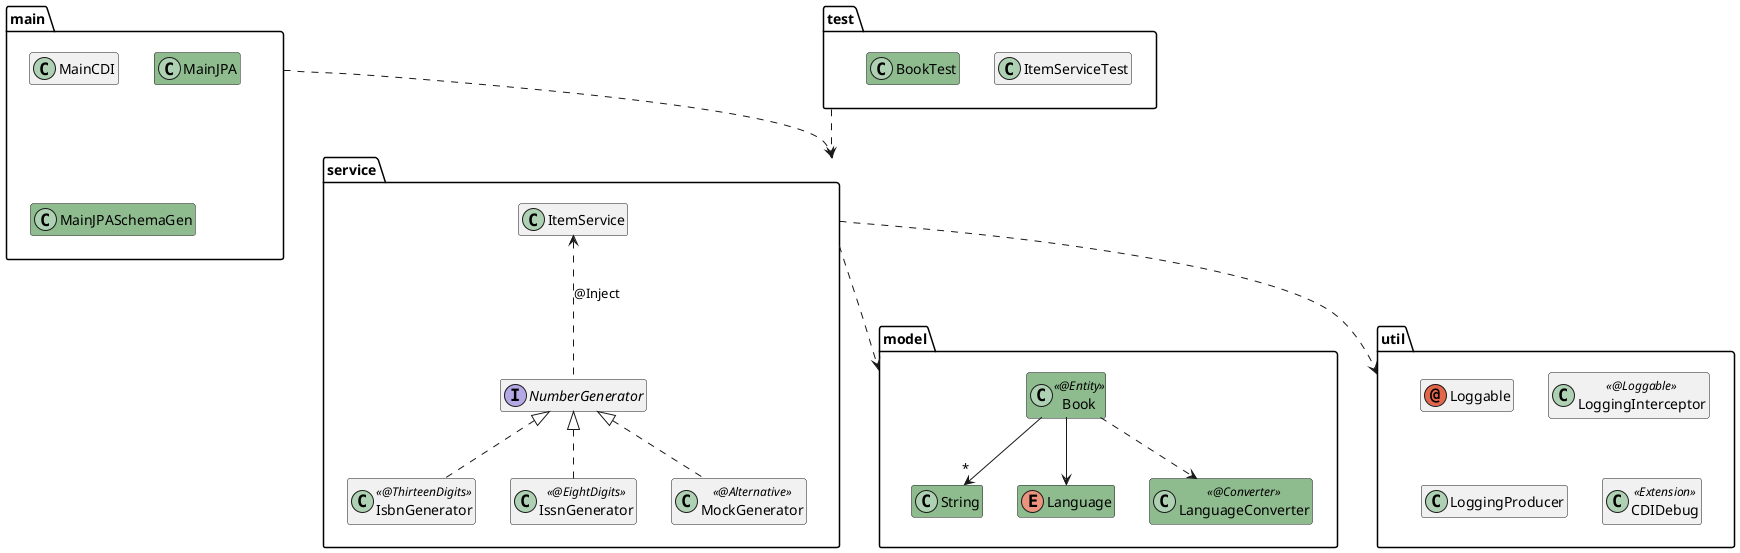 @startuml

hide members

package "main" {
    class MainCDI
    class MainJPA #8FBC8F
    class MainJPASchemaGen #8FBC8F
}
package "test" {
    class ItemServiceTest
    class BookTest #8FBC8F
}

package "service" {
    interface NumberGenerator
    class IsbnGenerator << @ThirteenDigits >>
    class IssnGenerator << @EightDigits >>
    class MockGenerator << @Alternative >>
    class ItemService

    ItemService <.. NumberGenerator : @Inject
    NumberGenerator <|.. IsbnGenerator
    NumberGenerator <|.. IssnGenerator
    NumberGenerator <|.. MockGenerator
}

package "model" {
    class Book << @Entity >> #8FBC8F
    class String #8FBC8F
    enum Language #8FBC8F
    class LanguageConverter << @Converter >> #8FBC8F

    Book --> "*" String
    Book --> Language
    Book ..> LanguageConverter
}

package "util" {
    annotation Loggable
    class LoggingInterceptor << @Loggable >>
    class LoggingProducer
    class CDIDebug << Extension >>
}

main ..> service
test ..> service
service ..> model
service ..> util

@enduml
